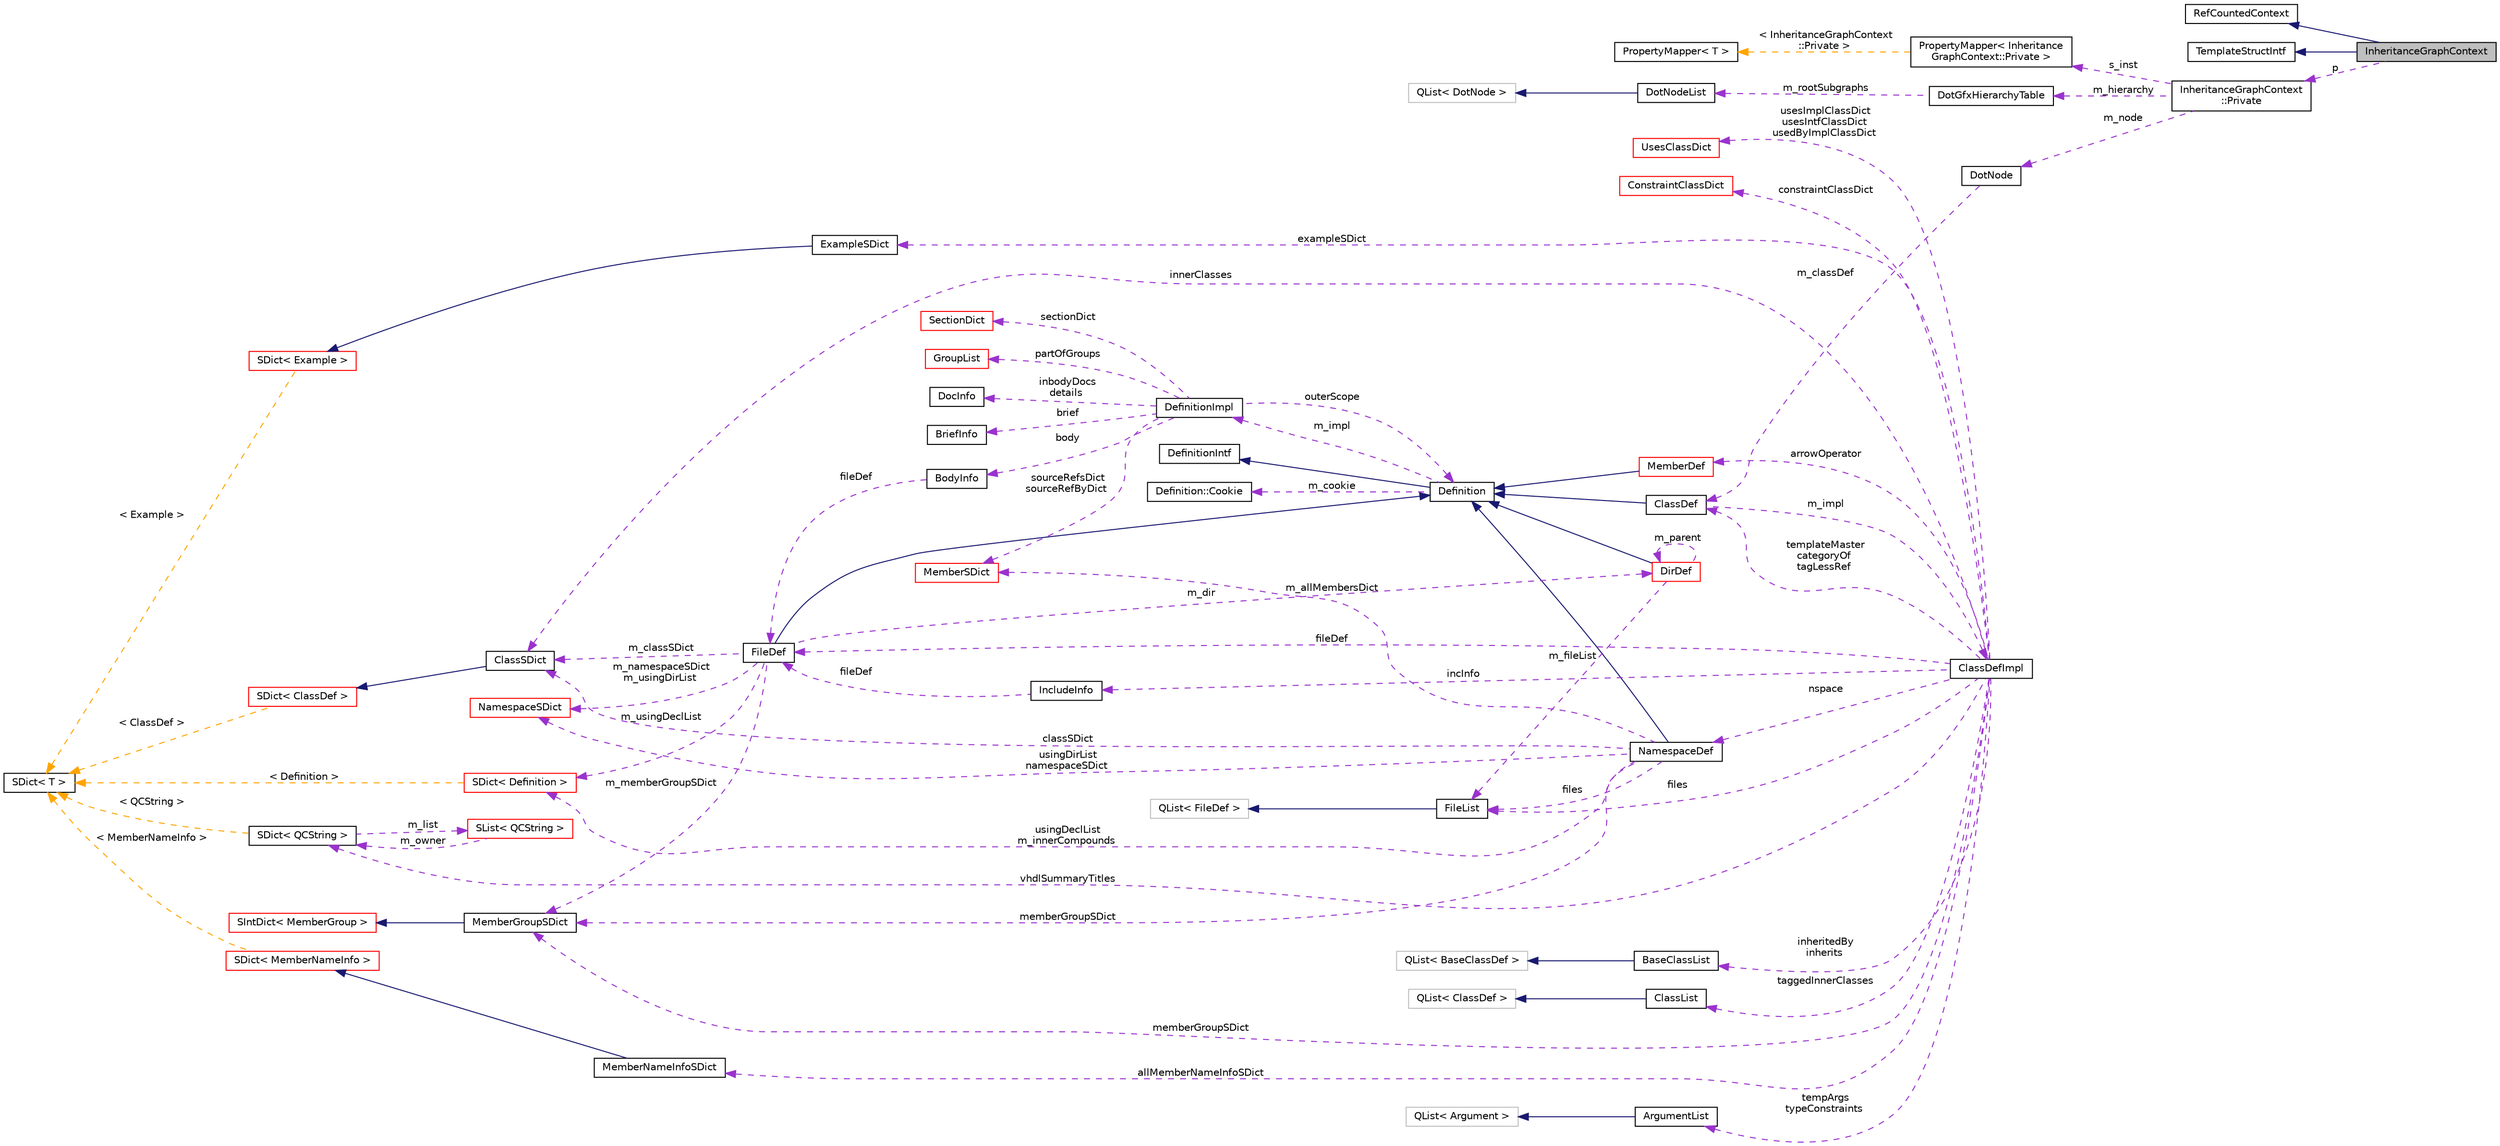 digraph "InheritanceGraphContext"
{
 // INTERACTIVE_SVG=YES
  edge [fontname="Helvetica",fontsize="10",labelfontname="Helvetica",labelfontsize="10"];
  node [fontname="Helvetica",fontsize="10",shape=record];
  rankdir="LR";
  Node3 [label="InheritanceGraphContext",height=0.2,width=0.4,color="black", fillcolor="grey75", style="filled", fontcolor="black"];
  Node4 -> Node3 [dir="back",color="midnightblue",fontsize="10",style="solid",fontname="Helvetica"];
  Node4 [label="RefCountedContext",height=0.2,width=0.4,color="black", fillcolor="white", style="filled",URL="$d8/d96/class_ref_counted_context.html",tooltip="Helper class to support reference counting. "];
  Node5 -> Node3 [dir="back",color="midnightblue",fontsize="10",style="solid",fontname="Helvetica"];
  Node5 [label="TemplateStructIntf",height=0.2,width=0.4,color="black", fillcolor="white", style="filled",URL="$d9/de8/class_template_struct_intf.html",tooltip="Abstract interface for a context value of type struct. "];
  Node6 -> Node3 [dir="back",color="darkorchid3",fontsize="10",style="dashed",label=" p" ,fontname="Helvetica"];
  Node6 [label="InheritanceGraphContext\l::Private",height=0.2,width=0.4,color="black", fillcolor="white", style="filled",URL="$db/d5e/class_inheritance_graph_context_1_1_private.html"];
  Node7 -> Node6 [dir="back",color="darkorchid3",fontsize="10",style="dashed",label=" s_inst" ,fontname="Helvetica"];
  Node7 [label="PropertyMapper\< Inheritance\lGraphContext::Private \>",height=0.2,width=0.4,color="black", fillcolor="white", style="filled",URL="$d1/d80/class_property_mapper.html"];
  Node8 -> Node7 [dir="back",color="orange",fontsize="10",style="dashed",label=" \< InheritanceGraphContext\l::Private \>" ,fontname="Helvetica"];
  Node8 [label="PropertyMapper\< T \>",height=0.2,width=0.4,color="black", fillcolor="white", style="filled",URL="$d1/d80/class_property_mapper.html",tooltip="Helper class to map a property name to a handler member function. "];
  Node9 -> Node6 [dir="back",color="darkorchid3",fontsize="10",style="dashed",label=" m_node" ,fontname="Helvetica"];
  Node9 [label="DotNode",height=0.2,width=0.4,color="black", fillcolor="white", style="filled",URL="$dd/d7e/class_dot_node.html",tooltip="A node in a dot graph. "];
  Node10 -> Node9 [dir="back",color="darkorchid3",fontsize="10",style="dashed",label=" m_classDef" ,fontname="Helvetica"];
  Node10 [label="ClassDef",height=0.2,width=0.4,color="black", fillcolor="white", style="filled",URL="$d1/dcf/class_class_def.html",tooltip="A class representing of a compound symbol. "];
  Node11 -> Node10 [dir="back",color="midnightblue",fontsize="10",style="solid",fontname="Helvetica"];
  Node11 [label="Definition",height=0.2,width=0.4,color="black", fillcolor="white", style="filled",URL="$d5/dcc/class_definition.html",tooltip="The common base class of all entity definitions found in the sources. "];
  Node12 -> Node11 [dir="back",color="midnightblue",fontsize="10",style="solid",fontname="Helvetica"];
  Node12 [label="DefinitionIntf",height=0.2,width=0.4,color="black", fillcolor="white", style="filled",URL="$d9/d4a/class_definition_intf.html",tooltip="Abstract interface for a Definition or DefinitionList. "];
  Node13 -> Node11 [dir="back",color="darkorchid3",fontsize="10",style="dashed",label=" m_cookie" ,fontname="Helvetica"];
  Node13 [label="Definition::Cookie",height=0.2,width=0.4,color="black", fillcolor="white", style="filled",URL="$d1/d2f/struct_definition_1_1_cookie.html"];
  Node14 -> Node11 [dir="back",color="darkorchid3",fontsize="10",style="dashed",label=" m_impl" ,fontname="Helvetica"];
  Node14 [label="DefinitionImpl",height=0.2,width=0.4,color="black", fillcolor="white", style="filled",URL="$d3/ddf/class_definition_impl.html",tooltip="Private data associated with a Symbol Definition object. "];
  Node15 -> Node14 [dir="back",color="darkorchid3",fontsize="10",style="dashed",label=" sectionDict" ,fontname="Helvetica"];
  Node15 [label="SectionDict",height=0.2,width=0.4,color="red", fillcolor="white", style="filled",URL="$de/d9a/class_section_dict.html",tooltip="Unsorted dictionary of SectionInfo objects. "];
  Node22 -> Node14 [dir="back",color="darkorchid3",fontsize="10",style="dashed",label=" body" ,fontname="Helvetica"];
  Node22 [label="BodyInfo",height=0.2,width=0.4,color="black", fillcolor="white", style="filled",URL="$db/dab/struct_body_info.html",tooltip="Data associated with description found in the body. "];
  Node23 -> Node22 [dir="back",color="darkorchid3",fontsize="10",style="dashed",label=" fileDef" ,fontname="Helvetica"];
  Node23 [label="FileDef",height=0.2,width=0.4,color="black", fillcolor="white", style="filled",URL="$de/db0/class_file_def.html",tooltip="A model of a file symbol. "];
  Node11 -> Node23 [dir="back",color="midnightblue",fontsize="10",style="solid",fontname="Helvetica"];
  Node24 -> Node23 [dir="back",color="darkorchid3",fontsize="10",style="dashed",label=" m_classSDict" ,fontname="Helvetica"];
  Node24 [label="ClassSDict",height=0.2,width=0.4,color="black", fillcolor="white", style="filled",URL="$d9/d3d/class_class_s_dict.html",tooltip="A sorted dictionary of ClassDef objects. "];
  Node25 -> Node24 [dir="back",color="midnightblue",fontsize="10",style="solid",fontname="Helvetica"];
  Node25 [label="SDict\< ClassDef \>",height=0.2,width=0.4,color="red", fillcolor="white", style="filled",URL="$d1/d50/class_s_dict.html"];
  Node21 -> Node25 [dir="back",color="orange",fontsize="10",style="dashed",label=" \< ClassDef \>" ,fontname="Helvetica"];
  Node21 [label="SDict\< T \>",height=0.2,width=0.4,color="black", fillcolor="white", style="filled",URL="$d1/d50/class_s_dict.html",tooltip="Ordered dictionary of elements of type T. "];
  Node28 -> Node23 [dir="back",color="darkorchid3",fontsize="10",style="dashed",label=" m_usingDeclList" ,fontname="Helvetica"];
  Node28 [label="SDict\< Definition \>",height=0.2,width=0.4,color="red", fillcolor="white", style="filled",URL="$d1/d50/class_s_dict.html"];
  Node21 -> Node28 [dir="back",color="orange",fontsize="10",style="dashed",label=" \< Definition \>" ,fontname="Helvetica"];
  Node31 -> Node23 [dir="back",color="darkorchid3",fontsize="10",style="dashed",label=" m_memberGroupSDict" ,fontname="Helvetica"];
  Node31 [label="MemberGroupSDict",height=0.2,width=0.4,color="black", fillcolor="white", style="filled",URL="$dc/d1e/class_member_group_s_dict.html",tooltip="A sorted dictionary of MemberGroup objects. "];
  Node32 -> Node31 [dir="back",color="midnightblue",fontsize="10",style="solid",fontname="Helvetica"];
  Node32 [label="SIntDict\< MemberGroup \>",height=0.2,width=0.4,color="red", fillcolor="white", style="filled",URL="$d0/d9f/class_s_int_dict.html"];
  Node37 -> Node23 [dir="back",color="darkorchid3",fontsize="10",style="dashed",label=" m_dir" ,fontname="Helvetica"];
  Node37 [label="DirDef",height=0.2,width=0.4,color="red", fillcolor="white", style="filled",URL="$d4/dd4/class_dir_def.html",tooltip="A model of a directory symbol. "];
  Node11 -> Node37 [dir="back",color="midnightblue",fontsize="10",style="solid",fontname="Helvetica"];
  Node40 -> Node37 [dir="back",color="darkorchid3",fontsize="10",style="dashed",label=" m_fileList" ,fontname="Helvetica"];
  Node40 [label="FileList",height=0.2,width=0.4,color="black", fillcolor="white", style="filled",URL="$d0/d18/class_file_list.html",tooltip="Class representing a list of FileDef objects. "];
  Node41 -> Node40 [dir="back",color="midnightblue",fontsize="10",style="solid",fontname="Helvetica"];
  Node41 [label="QList\< FileDef \>",height=0.2,width=0.4,color="grey75", fillcolor="white", style="filled"];
  Node37 -> Node37 [dir="back",color="darkorchid3",fontsize="10",style="dashed",label=" m_parent" ,fontname="Helvetica"];
  Node42 -> Node23 [dir="back",color="darkorchid3",fontsize="10",style="dashed",label=" m_namespaceSDict\nm_usingDirList" ,fontname="Helvetica"];
  Node42 [label="NamespaceSDict",height=0.2,width=0.4,color="red", fillcolor="white", style="filled",URL="$d4/d8d/class_namespace_s_dict.html",tooltip="A sorted dictionary of NamespaceDef objects. "];
  Node46 -> Node14 [dir="back",color="darkorchid3",fontsize="10",style="dashed",label=" sourceRefsDict\nsourceRefByDict" ,fontname="Helvetica"];
  Node46 [label="MemberSDict",height=0.2,width=0.4,color="red", fillcolor="white", style="filled",URL="$d6/dd6/class_member_s_dict.html",tooltip="A sorted dictionary of MemberDef objects. "];
  Node50 -> Node14 [dir="back",color="darkorchid3",fontsize="10",style="dashed",label=" partOfGroups" ,fontname="Helvetica"];
  Node50 [label="GroupList",height=0.2,width=0.4,color="red", fillcolor="white", style="filled",URL="$d3/d3b/class_group_list.html",tooltip="A list of GroupDef objects. "];
  Node52 -> Node14 [dir="back",color="darkorchid3",fontsize="10",style="dashed",label=" inbodyDocs\ndetails" ,fontname="Helvetica"];
  Node52 [label="DocInfo",height=0.2,width=0.4,color="black", fillcolor="white", style="filled",URL="$d7/dd5/struct_doc_info.html",tooltip="Data associated with a detailed description. "];
  Node53 -> Node14 [dir="back",color="darkorchid3",fontsize="10",style="dashed",label=" brief" ,fontname="Helvetica"];
  Node53 [label="BriefInfo",height=0.2,width=0.4,color="black", fillcolor="white", style="filled",URL="$d0/da7/struct_brief_info.html",tooltip="Data associated with a brief description. "];
  Node11 -> Node14 [dir="back",color="darkorchid3",fontsize="10",style="dashed",label=" outerScope" ,fontname="Helvetica"];
  Node54 -> Node10 [dir="back",color="darkorchid3",fontsize="10",style="dashed",label=" m_impl" ,fontname="Helvetica"];
  Node54 [label="ClassDefImpl",height=0.2,width=0.4,color="black", fillcolor="white", style="filled",URL="$d1/d25/class_class_def_impl.html",tooltip="Private data associated with a ClassDef object. "];
  Node55 -> Node54 [dir="back",color="darkorchid3",fontsize="10",style="dashed",label=" nspace" ,fontname="Helvetica"];
  Node55 [label="NamespaceDef",height=0.2,width=0.4,color="black", fillcolor="white", style="filled",URL="$d0/d07/class_namespace_def.html",tooltip="A model of a namespace symbol. "];
  Node11 -> Node55 [dir="back",color="midnightblue",fontsize="10",style="solid",fontname="Helvetica"];
  Node24 -> Node55 [dir="back",color="darkorchid3",fontsize="10",style="dashed",label=" classSDict" ,fontname="Helvetica"];
  Node46 -> Node55 [dir="back",color="darkorchid3",fontsize="10",style="dashed",label=" m_allMembersDict" ,fontname="Helvetica"];
  Node28 -> Node55 [dir="back",color="darkorchid3",fontsize="10",style="dashed",label=" usingDeclList\nm_innerCompounds" ,fontname="Helvetica"];
  Node40 -> Node55 [dir="back",color="darkorchid3",fontsize="10",style="dashed",label=" files" ,fontname="Helvetica"];
  Node31 -> Node55 [dir="back",color="darkorchid3",fontsize="10",style="dashed",label=" memberGroupSDict" ,fontname="Helvetica"];
  Node42 -> Node55 [dir="back",color="darkorchid3",fontsize="10",style="dashed",label=" usingDirList\nnamespaceSDict" ,fontname="Helvetica"];
  Node56 -> Node54 [dir="back",color="darkorchid3",fontsize="10",style="dashed",label=" vhdlSummaryTitles" ,fontname="Helvetica"];
  Node56 [label="SDict\< QCString \>",height=0.2,width=0.4,color="black", fillcolor="white", style="filled",URL="$d1/d50/class_s_dict.html"];
  Node57 -> Node56 [dir="back",color="darkorchid3",fontsize="10",style="dashed",label=" m_list" ,fontname="Helvetica"];
  Node57 [label="SList\< QCString \>",height=0.2,width=0.4,color="red", fillcolor="white", style="filled",URL="$df/dce/class_s_list.html"];
  Node56 -> Node57 [dir="back",color="darkorchid3",fontsize="10",style="dashed",label=" m_owner" ,fontname="Helvetica"];
  Node21 -> Node56 [dir="back",color="orange",fontsize="10",style="dashed",label=" \< QCString \>" ,fontname="Helvetica"];
  Node24 -> Node54 [dir="back",color="darkorchid3",fontsize="10",style="dashed",label=" innerClasses" ,fontname="Helvetica"];
  Node59 -> Node54 [dir="back",color="darkorchid3",fontsize="10",style="dashed",label=" inheritedBy\ninherits" ,fontname="Helvetica"];
  Node59 [label="BaseClassList",height=0.2,width=0.4,color="black", fillcolor="white", style="filled",URL="$d7/d46/class_base_class_list.html",tooltip="List of base classes. "];
  Node60 -> Node59 [dir="back",color="midnightblue",fontsize="10",style="solid",fontname="Helvetica"];
  Node60 [label="QList\< BaseClassDef \>",height=0.2,width=0.4,color="grey75", fillcolor="white", style="filled"];
  Node61 -> Node54 [dir="back",color="darkorchid3",fontsize="10",style="dashed",label=" taggedInnerClasses" ,fontname="Helvetica"];
  Node61 [label="ClassList",height=0.2,width=0.4,color="black", fillcolor="white", style="filled",URL="$d7/da3/class_class_list.html",tooltip="A list of ClassDef objects. "];
  Node27 -> Node61 [dir="back",color="midnightblue",fontsize="10",style="solid",fontname="Helvetica"];
  Node27 [label="QList\< ClassDef \>",height=0.2,width=0.4,color="grey75", fillcolor="white", style="filled"];
  Node62 -> Node54 [dir="back",color="darkorchid3",fontsize="10",style="dashed",label=" allMemberNameInfoSDict" ,fontname="Helvetica"];
  Node62 [label="MemberNameInfoSDict",height=0.2,width=0.4,color="black", fillcolor="white", style="filled",URL="$d6/d70/class_member_name_info_s_dict.html",tooltip="Sorted dictionary of MemberNameInfo objects. "];
  Node63 -> Node62 [dir="back",color="midnightblue",fontsize="10",style="solid",fontname="Helvetica"];
  Node63 [label="SDict\< MemberNameInfo \>",height=0.2,width=0.4,color="red", fillcolor="white", style="filled",URL="$d1/d50/class_s_dict.html"];
  Node21 -> Node63 [dir="back",color="orange",fontsize="10",style="dashed",label=" \< MemberNameInfo \>" ,fontname="Helvetica"];
  Node40 -> Node54 [dir="back",color="darkorchid3",fontsize="10",style="dashed",label=" files" ,fontname="Helvetica"];
  Node23 -> Node54 [dir="back",color="darkorchid3",fontsize="10",style="dashed",label=" fileDef" ,fontname="Helvetica"];
  Node66 -> Node54 [dir="back",color="darkorchid3",fontsize="10",style="dashed",label=" incInfo" ,fontname="Helvetica"];
  Node66 [label="IncludeInfo",height=0.2,width=0.4,color="black", fillcolor="white", style="filled",URL="$d5/dc1/struct_include_info.html",tooltip="Class representing the data associated with a #include statement. "];
  Node23 -> Node66 [dir="back",color="darkorchid3",fontsize="10",style="dashed",label=" fileDef" ,fontname="Helvetica"];
  Node31 -> Node54 [dir="back",color="darkorchid3",fontsize="10",style="dashed",label=" memberGroupSDict" ,fontname="Helvetica"];
  Node67 -> Node54 [dir="back",color="darkorchid3",fontsize="10",style="dashed",label=" exampleSDict" ,fontname="Helvetica"];
  Node67 [label="ExampleSDict",height=0.2,width=0.4,color="black", fillcolor="white", style="filled",URL="$d0/d31/class_example_s_dict.html",tooltip="A sorted dictionary of Example objects. "];
  Node68 -> Node67 [dir="back",color="midnightblue",fontsize="10",style="solid",fontname="Helvetica"];
  Node68 [label="SDict\< Example \>",height=0.2,width=0.4,color="red", fillcolor="white", style="filled",URL="$d1/d50/class_s_dict.html"];
  Node21 -> Node68 [dir="back",color="orange",fontsize="10",style="dashed",label=" \< Example \>" ,fontname="Helvetica"];
  Node71 -> Node54 [dir="back",color="darkorchid3",fontsize="10",style="dashed",label=" tempArgs\ntypeConstraints" ,fontname="Helvetica"];
  Node71 [label="ArgumentList",height=0.2,width=0.4,color="black", fillcolor="white", style="filled",URL="$d7/df8/class_argument_list.html",tooltip="This class represents an function or template argument list. "];
  Node72 -> Node71 [dir="back",color="midnightblue",fontsize="10",style="solid",fontname="Helvetica"];
  Node72 [label="QList\< Argument \>",height=0.2,width=0.4,color="grey75", fillcolor="white", style="filled"];
  Node73 -> Node54 [dir="back",color="darkorchid3",fontsize="10",style="dashed",label=" arrowOperator" ,fontname="Helvetica"];
  Node73 [label="MemberDef",height=0.2,width=0.4,color="red", fillcolor="white", style="filled",URL="$da/d09/class_member_def.html",tooltip="A model of a class/file/namespace member symbol. "];
  Node11 -> Node73 [dir="back",color="midnightblue",fontsize="10",style="solid",fontname="Helvetica"];
  Node86 -> Node54 [dir="back",color="darkorchid3",fontsize="10",style="dashed",label=" usesImplClassDict\nusesIntfClassDict\nusedByImplClassDict" ,fontname="Helvetica"];
  Node86 [label="UsesClassDict",height=0.2,width=0.4,color="red", fillcolor="white", style="filled",URL="$d2/d84/class_uses_class_dict.html",tooltip="Dictionary of usage relations. "];
  Node10 -> Node54 [dir="back",color="darkorchid3",fontsize="10",style="dashed",label=" templateMaster\ncategoryOf\ntagLessRef" ,fontname="Helvetica"];
  Node88 -> Node54 [dir="back",color="darkorchid3",fontsize="10",style="dashed",label=" constraintClassDict" ,fontname="Helvetica"];
  Node88 [label="ConstraintClassDict",height=0.2,width=0.4,color="red", fillcolor="white", style="filled",URL="$df/d6f/class_constraint_class_dict.html",tooltip="Dictionary of constraint relations. "];
  Node90 -> Node6 [dir="back",color="darkorchid3",fontsize="10",style="dashed",label=" m_hierarchy" ,fontname="Helvetica"];
  Node90 [label="DotGfxHierarchyTable",height=0.2,width=0.4,color="black", fillcolor="white", style="filled",URL="$d1/d1f/class_dot_gfx_hierarchy_table.html",tooltip="Represents a graphical class hierarchy. "];
  Node91 -> Node90 [dir="back",color="darkorchid3",fontsize="10",style="dashed",label=" m_rootSubgraphs" ,fontname="Helvetica"];
  Node91 [label="DotNodeList",height=0.2,width=0.4,color="black", fillcolor="white", style="filled",URL="$d9/df9/class_dot_node_list.html",tooltip="Class representing a list of DotNode objects. "];
  Node92 -> Node91 [dir="back",color="midnightblue",fontsize="10",style="solid",fontname="Helvetica"];
  Node92 [label="QList\< DotNode \>",height=0.2,width=0.4,color="grey75", fillcolor="white", style="filled"];
}
